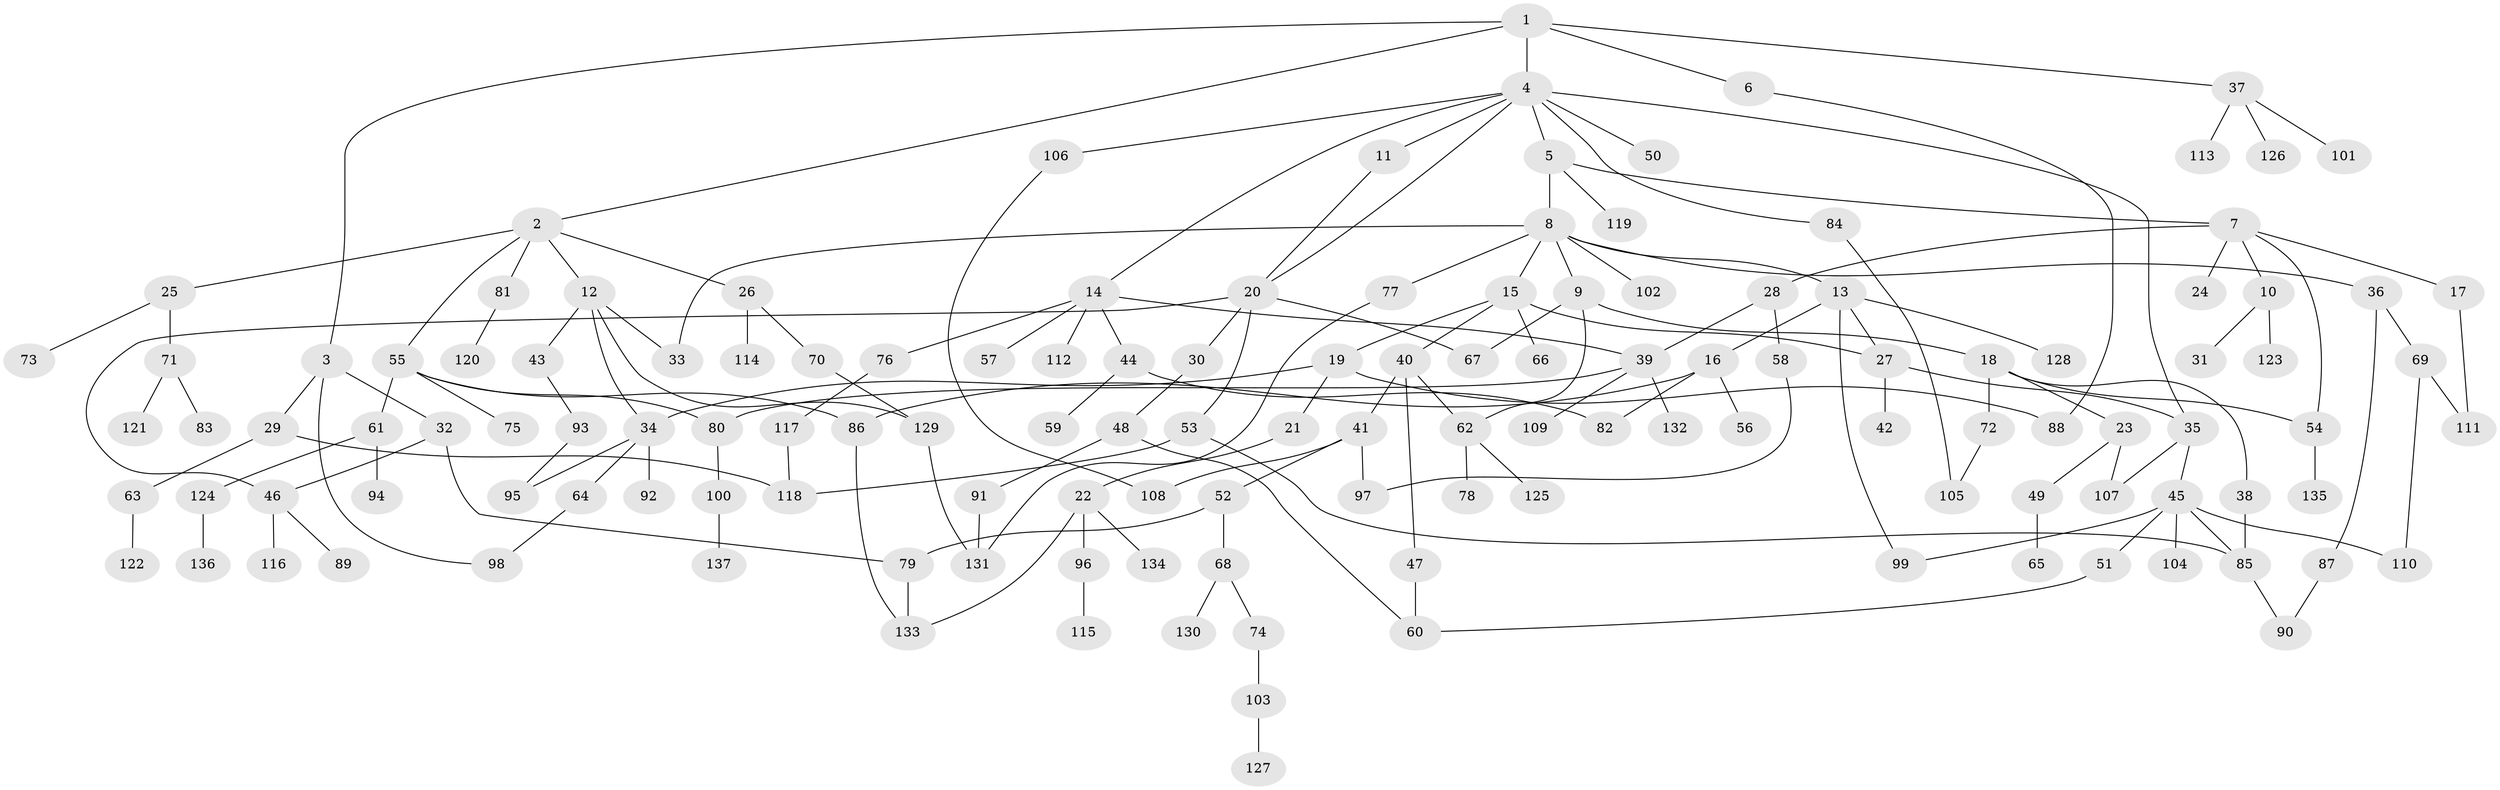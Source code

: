 // coarse degree distribution, {9: 0.01818181818181818, 7: 0.03636363636363636, 5: 0.09090909090909091, 3: 0.2545454545454545, 6: 0.03636363636363636, 4: 0.14545454545454545, 2: 0.21818181818181817, 8: 0.01818181818181818, 1: 0.18181818181818182}
// Generated by graph-tools (version 1.1) at 2025/36/03/04/25 23:36:03]
// undirected, 137 vertices, 172 edges
graph export_dot {
  node [color=gray90,style=filled];
  1;
  2;
  3;
  4;
  5;
  6;
  7;
  8;
  9;
  10;
  11;
  12;
  13;
  14;
  15;
  16;
  17;
  18;
  19;
  20;
  21;
  22;
  23;
  24;
  25;
  26;
  27;
  28;
  29;
  30;
  31;
  32;
  33;
  34;
  35;
  36;
  37;
  38;
  39;
  40;
  41;
  42;
  43;
  44;
  45;
  46;
  47;
  48;
  49;
  50;
  51;
  52;
  53;
  54;
  55;
  56;
  57;
  58;
  59;
  60;
  61;
  62;
  63;
  64;
  65;
  66;
  67;
  68;
  69;
  70;
  71;
  72;
  73;
  74;
  75;
  76;
  77;
  78;
  79;
  80;
  81;
  82;
  83;
  84;
  85;
  86;
  87;
  88;
  89;
  90;
  91;
  92;
  93;
  94;
  95;
  96;
  97;
  98;
  99;
  100;
  101;
  102;
  103;
  104;
  105;
  106;
  107;
  108;
  109;
  110;
  111;
  112;
  113;
  114;
  115;
  116;
  117;
  118;
  119;
  120;
  121;
  122;
  123;
  124;
  125;
  126;
  127;
  128;
  129;
  130;
  131;
  132;
  133;
  134;
  135;
  136;
  137;
  1 -- 2;
  1 -- 3;
  1 -- 4;
  1 -- 6;
  1 -- 37;
  2 -- 12;
  2 -- 25;
  2 -- 26;
  2 -- 55;
  2 -- 81;
  3 -- 29;
  3 -- 32;
  3 -- 98;
  4 -- 5;
  4 -- 11;
  4 -- 14;
  4 -- 50;
  4 -- 84;
  4 -- 106;
  4 -- 20;
  4 -- 35;
  5 -- 7;
  5 -- 8;
  5 -- 119;
  6 -- 88;
  7 -- 10;
  7 -- 17;
  7 -- 24;
  7 -- 28;
  7 -- 54;
  8 -- 9;
  8 -- 13;
  8 -- 15;
  8 -- 33;
  8 -- 36;
  8 -- 77;
  8 -- 102;
  9 -- 18;
  9 -- 62;
  9 -- 67;
  10 -- 31;
  10 -- 123;
  11 -- 20;
  12 -- 43;
  12 -- 129;
  12 -- 33;
  12 -- 34;
  13 -- 16;
  13 -- 27;
  13 -- 128;
  13 -- 99;
  14 -- 44;
  14 -- 57;
  14 -- 76;
  14 -- 112;
  14 -- 39;
  15 -- 19;
  15 -- 40;
  15 -- 66;
  15 -- 27;
  16 -- 56;
  16 -- 86;
  16 -- 82;
  17 -- 111;
  18 -- 23;
  18 -- 38;
  18 -- 72;
  18 -- 54;
  19 -- 21;
  19 -- 34;
  19 -- 88;
  20 -- 30;
  20 -- 53;
  20 -- 67;
  20 -- 46;
  21 -- 22;
  22 -- 96;
  22 -- 134;
  22 -- 133;
  23 -- 49;
  23 -- 107;
  25 -- 71;
  25 -- 73;
  26 -- 70;
  26 -- 114;
  27 -- 35;
  27 -- 42;
  28 -- 39;
  28 -- 58;
  29 -- 63;
  29 -- 118;
  30 -- 48;
  32 -- 46;
  32 -- 79;
  34 -- 64;
  34 -- 92;
  34 -- 95;
  35 -- 45;
  35 -- 107;
  36 -- 69;
  36 -- 87;
  37 -- 101;
  37 -- 113;
  37 -- 126;
  38 -- 85;
  39 -- 80;
  39 -- 109;
  39 -- 132;
  40 -- 41;
  40 -- 47;
  40 -- 62;
  41 -- 52;
  41 -- 108;
  41 -- 97;
  43 -- 93;
  44 -- 59;
  44 -- 82;
  45 -- 51;
  45 -- 99;
  45 -- 104;
  45 -- 110;
  45 -- 85;
  46 -- 89;
  46 -- 116;
  47 -- 60;
  48 -- 91;
  48 -- 60;
  49 -- 65;
  51 -- 60;
  52 -- 68;
  52 -- 79;
  53 -- 85;
  53 -- 118;
  54 -- 135;
  55 -- 61;
  55 -- 75;
  55 -- 86;
  55 -- 80;
  58 -- 97;
  61 -- 94;
  61 -- 124;
  62 -- 78;
  62 -- 125;
  63 -- 122;
  64 -- 98;
  68 -- 74;
  68 -- 130;
  69 -- 111;
  69 -- 110;
  70 -- 129;
  71 -- 83;
  71 -- 121;
  72 -- 105;
  74 -- 103;
  76 -- 117;
  77 -- 131;
  79 -- 133;
  80 -- 100;
  81 -- 120;
  84 -- 105;
  85 -- 90;
  86 -- 133;
  87 -- 90;
  91 -- 131;
  93 -- 95;
  96 -- 115;
  100 -- 137;
  103 -- 127;
  106 -- 108;
  117 -- 118;
  124 -- 136;
  129 -- 131;
}
